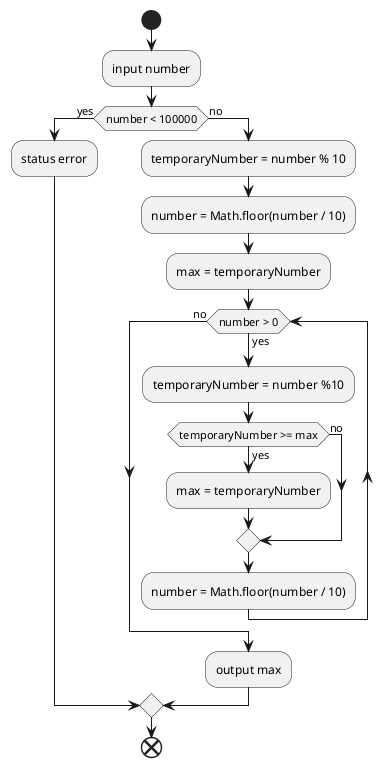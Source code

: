 @startuml no2a
start
    :input number;
    if (number < 100000) then (yes)
        :status error;
    else (no)
        :temporaryNumber = number % 10;
        :number = Math.floor(number / 10);
        :max = temporaryNumber;
    while(number > 0) is (yes)
        :temporaryNumber = number %10;
        if(temporaryNumber >= max) then (yes)
            :max = temporaryNumber;
        else (no)
        endif
        :number = Math.floor(number / 10);
    endwhile (no)
        :output max;
    endif
end
@enduml